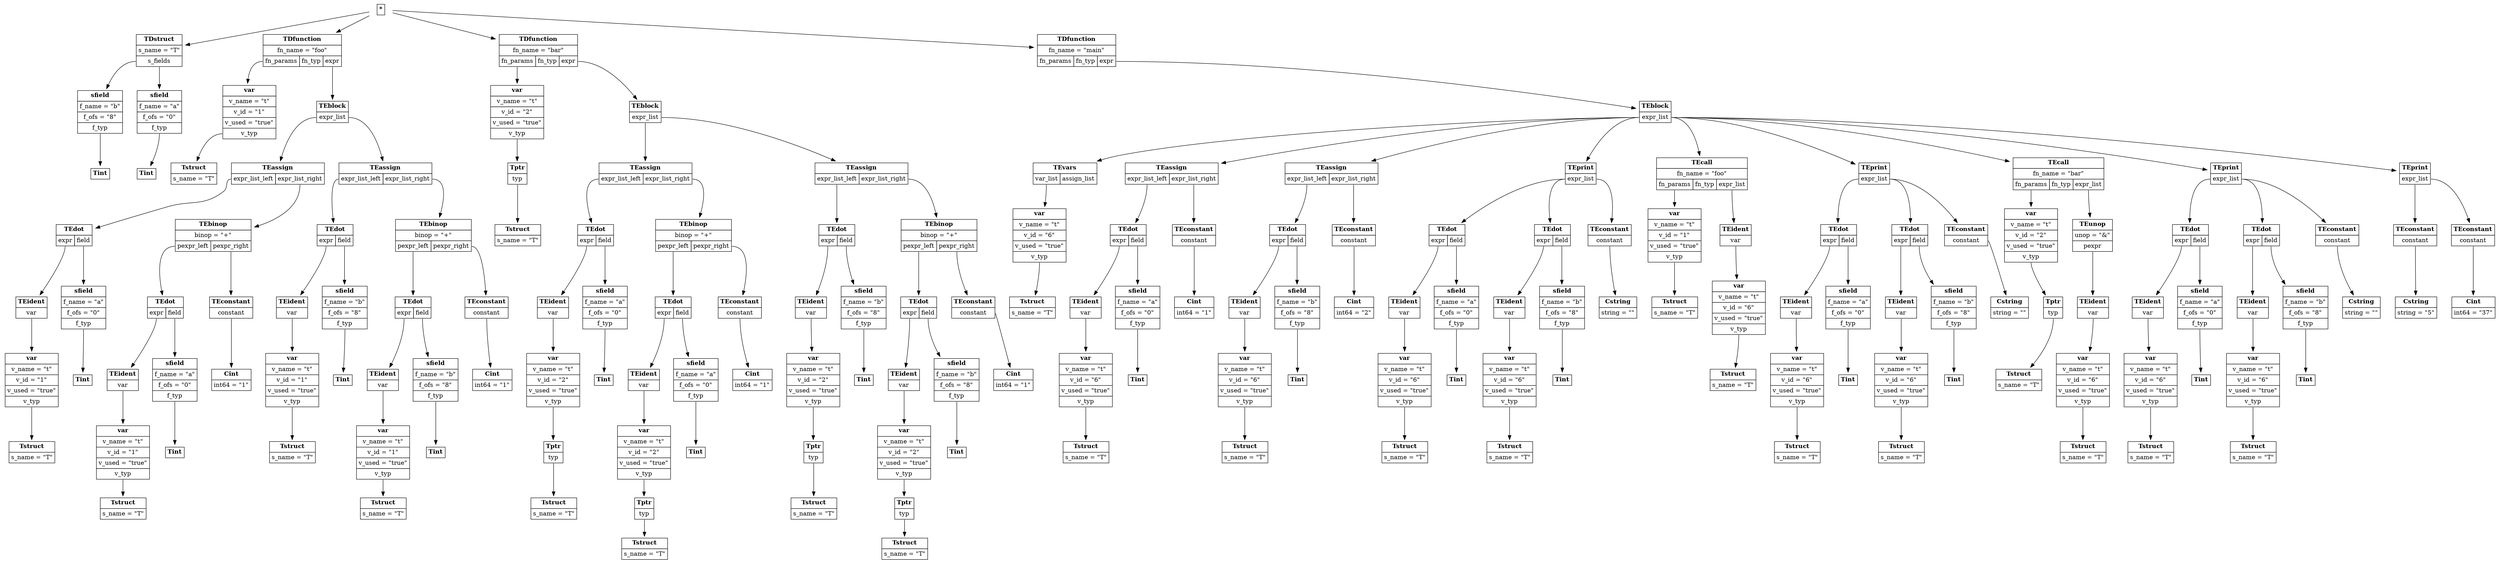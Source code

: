 digraph ast {
node [shape=plaintext];
root [label=<<table border='0' cellborder='1' cellspacing='0' cellpadding='4'><tr ><td colspan = '1'><b >*</b></td></tr></table>>]
TDstruct_1 [label=<<table border='0' cellborder='1' cellspacing='0' cellpadding='4'><tr ><td colspan = '1'><b >TDstruct</b></td></tr><tr ><td colspan = '1'>s_name = "T"</td></tr><tr ><td port='s_fields'>s_fields</td></tr></table>>]
root -> TDstruct_1
sfield_2 [label=<<table border='0' cellborder='1' cellspacing='0' cellpadding='4'><tr ><td colspan = '1'><b >sfield</b></td></tr><tr ><td colspan = '1'>f_name = "b"</td></tr><tr ><td colspan = '1'>f_ofs = "8"</td></tr><tr ><td port='f_typ'>f_typ</td></tr></table>>]
TDstruct_1:s_fields -> sfield_2
Tint_3 [label=<<table border='0' cellborder='1' cellspacing='0' cellpadding='4'><tr ><td colspan = '1'><b >Tint</b></td></tr></table>>]
sfield_2:f_typ -> Tint_3
sfield_4 [label=<<table border='0' cellborder='1' cellspacing='0' cellpadding='4'><tr ><td colspan = '1'><b >sfield</b></td></tr><tr ><td colspan = '1'>f_name = "a"</td></tr><tr ><td colspan = '1'>f_ofs = "0"</td></tr><tr ><td port='f_typ'>f_typ</td></tr></table>>]
TDstruct_1:s_fields -> sfield_4
Tint_5 [label=<<table border='0' cellborder='1' cellspacing='0' cellpadding='4'><tr ><td colspan = '1'><b >Tint</b></td></tr></table>>]
sfield_4:f_typ -> Tint_5
TDfunction_6 [label=<<table border='0' cellborder='1' cellspacing='0' cellpadding='4'><tr ><td colspan = '3'><b >TDfunction</b></td></tr><tr ><td colspan = '3'>fn_name = "foo"</td></tr><tr ><td port='fn_params'>fn_params</td><td port='fn_typ'>fn_typ</td><td port='expr'>expr</td></tr></table>>]
root -> TDfunction_6
var_7 [label=<<table border='0' cellborder='1' cellspacing='0' cellpadding='4'><tr ><td colspan = '1'><b >var</b></td></tr><tr ><td colspan = '1'>v_name = "t"</td></tr><tr ><td colspan = '1'>v_id = "1"</td></tr><tr ><td colspan = '1'>v_used = "true"</td></tr><tr ><td port='v_typ'>v_typ</td></tr></table>>]
TDfunction_6:fn_params -> var_7
Tstruct_8 [label=<<table border='0' cellborder='1' cellspacing='0' cellpadding='4'><tr ><td colspan = '1'><b >Tstruct</b></td></tr><tr ><td colspan = '1'>s_name = "T"</td></tr></table>>]
var_7:v_typ -> Tstruct_8
TEblock_9 [label=<<table border='0' cellborder='1' cellspacing='0' cellpadding='4'><tr ><td colspan = '1'><b >TEblock</b></td></tr><tr ><td port='expr_list'>expr_list</td></tr></table>>]
TDfunction_6:expr -> TEblock_9
TEassign_10 [label=<<table border='0' cellborder='1' cellspacing='0' cellpadding='4'><tr ><td colspan = '2'><b >TEassign</b></td></tr><tr ><td port='expr_list_left'>expr_list_left</td><td port='expr_list_right'>expr_list_right</td></tr></table>>]
TEblock_9:expr_list -> TEassign_10
TEdot_11 [label=<<table border='0' cellborder='1' cellspacing='0' cellpadding='4'><tr ><td colspan = '2'><b >TEdot</b></td></tr><tr ><td port='expr'>expr</td><td port='field'>field</td></tr></table>>]
TEassign_10:expr_list_left -> TEdot_11
TEident_12 [label=<<table border='0' cellborder='1' cellspacing='0' cellpadding='4'><tr ><td colspan = '1'><b >TEident</b></td></tr><tr ><td port='var'>var</td></tr></table>>]
TEdot_11:expr -> TEident_12
var_13 [label=<<table border='0' cellborder='1' cellspacing='0' cellpadding='4'><tr ><td colspan = '1'><b >var</b></td></tr><tr ><td colspan = '1'>v_name = "t"</td></tr><tr ><td colspan = '1'>v_id = "1"</td></tr><tr ><td colspan = '1'>v_used = "true"</td></tr><tr ><td port='v_typ'>v_typ</td></tr></table>>]
TEident_12:var -> var_13
Tstruct_14 [label=<<table border='0' cellborder='1' cellspacing='0' cellpadding='4'><tr ><td colspan = '1'><b >Tstruct</b></td></tr><tr ><td colspan = '1'>s_name = "T"</td></tr></table>>]
var_13:v_typ -> Tstruct_14
sfield_15 [label=<<table border='0' cellborder='1' cellspacing='0' cellpadding='4'><tr ><td colspan = '1'><b >sfield</b></td></tr><tr ><td colspan = '1'>f_name = "a"</td></tr><tr ><td colspan = '1'>f_ofs = "0"</td></tr><tr ><td port='f_typ'>f_typ</td></tr></table>>]
TEdot_11:field -> sfield_15
Tint_16 [label=<<table border='0' cellborder='1' cellspacing='0' cellpadding='4'><tr ><td colspan = '1'><b >Tint</b></td></tr></table>>]
sfield_15:f_typ -> Tint_16
TEbinop_17 [label=<<table border='0' cellborder='1' cellspacing='0' cellpadding='4'><tr ><td colspan = '2'><b >TEbinop</b></td></tr><tr ><td colspan = '2'>binop = "+"</td></tr><tr ><td port='pexpr_left'>pexpr_left</td><td port='pexpr_right'>pexpr_right</td></tr></table>>]
TEassign_10:expr_list_right -> TEbinop_17
TEdot_18 [label=<<table border='0' cellborder='1' cellspacing='0' cellpadding='4'><tr ><td colspan = '2'><b >TEdot</b></td></tr><tr ><td port='expr'>expr</td><td port='field'>field</td></tr></table>>]
TEbinop_17:pexpr_left -> TEdot_18
TEident_19 [label=<<table border='0' cellborder='1' cellspacing='0' cellpadding='4'><tr ><td colspan = '1'><b >TEident</b></td></tr><tr ><td port='var'>var</td></tr></table>>]
TEdot_18:expr -> TEident_19
var_20 [label=<<table border='0' cellborder='1' cellspacing='0' cellpadding='4'><tr ><td colspan = '1'><b >var</b></td></tr><tr ><td colspan = '1'>v_name = "t"</td></tr><tr ><td colspan = '1'>v_id = "1"</td></tr><tr ><td colspan = '1'>v_used = "true"</td></tr><tr ><td port='v_typ'>v_typ</td></tr></table>>]
TEident_19:var -> var_20
Tstruct_21 [label=<<table border='0' cellborder='1' cellspacing='0' cellpadding='4'><tr ><td colspan = '1'><b >Tstruct</b></td></tr><tr ><td colspan = '1'>s_name = "T"</td></tr></table>>]
var_20:v_typ -> Tstruct_21
sfield_22 [label=<<table border='0' cellborder='1' cellspacing='0' cellpadding='4'><tr ><td colspan = '1'><b >sfield</b></td></tr><tr ><td colspan = '1'>f_name = "a"</td></tr><tr ><td colspan = '1'>f_ofs = "0"</td></tr><tr ><td port='f_typ'>f_typ</td></tr></table>>]
TEdot_18:field -> sfield_22
Tint_23 [label=<<table border='0' cellborder='1' cellspacing='0' cellpadding='4'><tr ><td colspan = '1'><b >Tint</b></td></tr></table>>]
sfield_22:f_typ -> Tint_23
TEconstant_24 [label=<<table border='0' cellborder='1' cellspacing='0' cellpadding='4'><tr ><td colspan = '1'><b >TEconstant</b></td></tr><tr ><td port='constant'>constant</td></tr></table>>]
TEbinop_17:pexpr_right -> TEconstant_24
Cint_25 [label=<<table border='0' cellborder='1' cellspacing='0' cellpadding='4'><tr ><td colspan = '1'><b >Cint</b></td></tr><tr ><td colspan = '1'>int64 = "1"</td></tr></table>>]
TEconstant_24:constant -> Cint_25
TEassign_26 [label=<<table border='0' cellborder='1' cellspacing='0' cellpadding='4'><tr ><td colspan = '2'><b >TEassign</b></td></tr><tr ><td port='expr_list_left'>expr_list_left</td><td port='expr_list_right'>expr_list_right</td></tr></table>>]
TEblock_9:expr_list -> TEassign_26
TEdot_27 [label=<<table border='0' cellborder='1' cellspacing='0' cellpadding='4'><tr ><td colspan = '2'><b >TEdot</b></td></tr><tr ><td port='expr'>expr</td><td port='field'>field</td></tr></table>>]
TEassign_26:expr_list_left -> TEdot_27
TEident_28 [label=<<table border='0' cellborder='1' cellspacing='0' cellpadding='4'><tr ><td colspan = '1'><b >TEident</b></td></tr><tr ><td port='var'>var</td></tr></table>>]
TEdot_27:expr -> TEident_28
var_29 [label=<<table border='0' cellborder='1' cellspacing='0' cellpadding='4'><tr ><td colspan = '1'><b >var</b></td></tr><tr ><td colspan = '1'>v_name = "t"</td></tr><tr ><td colspan = '1'>v_id = "1"</td></tr><tr ><td colspan = '1'>v_used = "true"</td></tr><tr ><td port='v_typ'>v_typ</td></tr></table>>]
TEident_28:var -> var_29
Tstruct_30 [label=<<table border='0' cellborder='1' cellspacing='0' cellpadding='4'><tr ><td colspan = '1'><b >Tstruct</b></td></tr><tr ><td colspan = '1'>s_name = "T"</td></tr></table>>]
var_29:v_typ -> Tstruct_30
sfield_31 [label=<<table border='0' cellborder='1' cellspacing='0' cellpadding='4'><tr ><td colspan = '1'><b >sfield</b></td></tr><tr ><td colspan = '1'>f_name = "b"</td></tr><tr ><td colspan = '1'>f_ofs = "8"</td></tr><tr ><td port='f_typ'>f_typ</td></tr></table>>]
TEdot_27:field -> sfield_31
Tint_32 [label=<<table border='0' cellborder='1' cellspacing='0' cellpadding='4'><tr ><td colspan = '1'><b >Tint</b></td></tr></table>>]
sfield_31:f_typ -> Tint_32
TEbinop_33 [label=<<table border='0' cellborder='1' cellspacing='0' cellpadding='4'><tr ><td colspan = '2'><b >TEbinop</b></td></tr><tr ><td colspan = '2'>binop = "+"</td></tr><tr ><td port='pexpr_left'>pexpr_left</td><td port='pexpr_right'>pexpr_right</td></tr></table>>]
TEassign_26:expr_list_right -> TEbinop_33
TEdot_34 [label=<<table border='0' cellborder='1' cellspacing='0' cellpadding='4'><tr ><td colspan = '2'><b >TEdot</b></td></tr><tr ><td port='expr'>expr</td><td port='field'>field</td></tr></table>>]
TEbinop_33:pexpr_left -> TEdot_34
TEident_35 [label=<<table border='0' cellborder='1' cellspacing='0' cellpadding='4'><tr ><td colspan = '1'><b >TEident</b></td></tr><tr ><td port='var'>var</td></tr></table>>]
TEdot_34:expr -> TEident_35
var_36 [label=<<table border='0' cellborder='1' cellspacing='0' cellpadding='4'><tr ><td colspan = '1'><b >var</b></td></tr><tr ><td colspan = '1'>v_name = "t"</td></tr><tr ><td colspan = '1'>v_id = "1"</td></tr><tr ><td colspan = '1'>v_used = "true"</td></tr><tr ><td port='v_typ'>v_typ</td></tr></table>>]
TEident_35:var -> var_36
Tstruct_37 [label=<<table border='0' cellborder='1' cellspacing='0' cellpadding='4'><tr ><td colspan = '1'><b >Tstruct</b></td></tr><tr ><td colspan = '1'>s_name = "T"</td></tr></table>>]
var_36:v_typ -> Tstruct_37
sfield_38 [label=<<table border='0' cellborder='1' cellspacing='0' cellpadding='4'><tr ><td colspan = '1'><b >sfield</b></td></tr><tr ><td colspan = '1'>f_name = "b"</td></tr><tr ><td colspan = '1'>f_ofs = "8"</td></tr><tr ><td port='f_typ'>f_typ</td></tr></table>>]
TEdot_34:field -> sfield_38
Tint_39 [label=<<table border='0' cellborder='1' cellspacing='0' cellpadding='4'><tr ><td colspan = '1'><b >Tint</b></td></tr></table>>]
sfield_38:f_typ -> Tint_39
TEconstant_40 [label=<<table border='0' cellborder='1' cellspacing='0' cellpadding='4'><tr ><td colspan = '1'><b >TEconstant</b></td></tr><tr ><td port='constant'>constant</td></tr></table>>]
TEbinop_33:pexpr_right -> TEconstant_40
Cint_41 [label=<<table border='0' cellborder='1' cellspacing='0' cellpadding='4'><tr ><td colspan = '1'><b >Cint</b></td></tr><tr ><td colspan = '1'>int64 = "1"</td></tr></table>>]
TEconstant_40:constant -> Cint_41
TDfunction_42 [label=<<table border='0' cellborder='1' cellspacing='0' cellpadding='4'><tr ><td colspan = '3'><b >TDfunction</b></td></tr><tr ><td colspan = '3'>fn_name = "bar"</td></tr><tr ><td port='fn_params'>fn_params</td><td port='fn_typ'>fn_typ</td><td port='expr'>expr</td></tr></table>>]
root -> TDfunction_42
var_43 [label=<<table border='0' cellborder='1' cellspacing='0' cellpadding='4'><tr ><td colspan = '1'><b >var</b></td></tr><tr ><td colspan = '1'>v_name = "t"</td></tr><tr ><td colspan = '1'>v_id = "2"</td></tr><tr ><td colspan = '1'>v_used = "true"</td></tr><tr ><td port='v_typ'>v_typ</td></tr></table>>]
TDfunction_42:fn_params -> var_43
Tptr_44 [label=<<table border='0' cellborder='1' cellspacing='0' cellpadding='4'><tr ><td colspan = '1'><b >Tptr</b></td></tr><tr ><td port='typ'>typ</td></tr></table>>]
var_43:v_typ -> Tptr_44
Tstruct_45 [label=<<table border='0' cellborder='1' cellspacing='0' cellpadding='4'><tr ><td colspan = '1'><b >Tstruct</b></td></tr><tr ><td colspan = '1'>s_name = "T"</td></tr></table>>]
Tptr_44:typ -> Tstruct_45
TEblock_46 [label=<<table border='0' cellborder='1' cellspacing='0' cellpadding='4'><tr ><td colspan = '1'><b >TEblock</b></td></tr><tr ><td port='expr_list'>expr_list</td></tr></table>>]
TDfunction_42:expr -> TEblock_46
TEassign_47 [label=<<table border='0' cellborder='1' cellspacing='0' cellpadding='4'><tr ><td colspan = '2'><b >TEassign</b></td></tr><tr ><td port='expr_list_left'>expr_list_left</td><td port='expr_list_right'>expr_list_right</td></tr></table>>]
TEblock_46:expr_list -> TEassign_47
TEdot_48 [label=<<table border='0' cellborder='1' cellspacing='0' cellpadding='4'><tr ><td colspan = '2'><b >TEdot</b></td></tr><tr ><td port='expr'>expr</td><td port='field'>field</td></tr></table>>]
TEassign_47:expr_list_left -> TEdot_48
TEident_49 [label=<<table border='0' cellborder='1' cellspacing='0' cellpadding='4'><tr ><td colspan = '1'><b >TEident</b></td></tr><tr ><td port='var'>var</td></tr></table>>]
TEdot_48:expr -> TEident_49
var_50 [label=<<table border='0' cellborder='1' cellspacing='0' cellpadding='4'><tr ><td colspan = '1'><b >var</b></td></tr><tr ><td colspan = '1'>v_name = "t"</td></tr><tr ><td colspan = '1'>v_id = "2"</td></tr><tr ><td colspan = '1'>v_used = "true"</td></tr><tr ><td port='v_typ'>v_typ</td></tr></table>>]
TEident_49:var -> var_50
Tptr_51 [label=<<table border='0' cellborder='1' cellspacing='0' cellpadding='4'><tr ><td colspan = '1'><b >Tptr</b></td></tr><tr ><td port='typ'>typ</td></tr></table>>]
var_50:v_typ -> Tptr_51
Tstruct_52 [label=<<table border='0' cellborder='1' cellspacing='0' cellpadding='4'><tr ><td colspan = '1'><b >Tstruct</b></td></tr><tr ><td colspan = '1'>s_name = "T"</td></tr></table>>]
Tptr_51:typ -> Tstruct_52
sfield_53 [label=<<table border='0' cellborder='1' cellspacing='0' cellpadding='4'><tr ><td colspan = '1'><b >sfield</b></td></tr><tr ><td colspan = '1'>f_name = "a"</td></tr><tr ><td colspan = '1'>f_ofs = "0"</td></tr><tr ><td port='f_typ'>f_typ</td></tr></table>>]
TEdot_48:field -> sfield_53
Tint_54 [label=<<table border='0' cellborder='1' cellspacing='0' cellpadding='4'><tr ><td colspan = '1'><b >Tint</b></td></tr></table>>]
sfield_53:f_typ -> Tint_54
TEbinop_55 [label=<<table border='0' cellborder='1' cellspacing='0' cellpadding='4'><tr ><td colspan = '2'><b >TEbinop</b></td></tr><tr ><td colspan = '2'>binop = "+"</td></tr><tr ><td port='pexpr_left'>pexpr_left</td><td port='pexpr_right'>pexpr_right</td></tr></table>>]
TEassign_47:expr_list_right -> TEbinop_55
TEdot_56 [label=<<table border='0' cellborder='1' cellspacing='0' cellpadding='4'><tr ><td colspan = '2'><b >TEdot</b></td></tr><tr ><td port='expr'>expr</td><td port='field'>field</td></tr></table>>]
TEbinop_55:pexpr_left -> TEdot_56
TEident_57 [label=<<table border='0' cellborder='1' cellspacing='0' cellpadding='4'><tr ><td colspan = '1'><b >TEident</b></td></tr><tr ><td port='var'>var</td></tr></table>>]
TEdot_56:expr -> TEident_57
var_58 [label=<<table border='0' cellborder='1' cellspacing='0' cellpadding='4'><tr ><td colspan = '1'><b >var</b></td></tr><tr ><td colspan = '1'>v_name = "t"</td></tr><tr ><td colspan = '1'>v_id = "2"</td></tr><tr ><td colspan = '1'>v_used = "true"</td></tr><tr ><td port='v_typ'>v_typ</td></tr></table>>]
TEident_57:var -> var_58
Tptr_59 [label=<<table border='0' cellborder='1' cellspacing='0' cellpadding='4'><tr ><td colspan = '1'><b >Tptr</b></td></tr><tr ><td port='typ'>typ</td></tr></table>>]
var_58:v_typ -> Tptr_59
Tstruct_60 [label=<<table border='0' cellborder='1' cellspacing='0' cellpadding='4'><tr ><td colspan = '1'><b >Tstruct</b></td></tr><tr ><td colspan = '1'>s_name = "T"</td></tr></table>>]
Tptr_59:typ -> Tstruct_60
sfield_61 [label=<<table border='0' cellborder='1' cellspacing='0' cellpadding='4'><tr ><td colspan = '1'><b >sfield</b></td></tr><tr ><td colspan = '1'>f_name = "a"</td></tr><tr ><td colspan = '1'>f_ofs = "0"</td></tr><tr ><td port='f_typ'>f_typ</td></tr></table>>]
TEdot_56:field -> sfield_61
Tint_62 [label=<<table border='0' cellborder='1' cellspacing='0' cellpadding='4'><tr ><td colspan = '1'><b >Tint</b></td></tr></table>>]
sfield_61:f_typ -> Tint_62
TEconstant_63 [label=<<table border='0' cellborder='1' cellspacing='0' cellpadding='4'><tr ><td colspan = '1'><b >TEconstant</b></td></tr><tr ><td port='constant'>constant</td></tr></table>>]
TEbinop_55:pexpr_right -> TEconstant_63
Cint_64 [label=<<table border='0' cellborder='1' cellspacing='0' cellpadding='4'><tr ><td colspan = '1'><b >Cint</b></td></tr><tr ><td colspan = '1'>int64 = "1"</td></tr></table>>]
TEconstant_63:constant -> Cint_64
TEassign_65 [label=<<table border='0' cellborder='1' cellspacing='0' cellpadding='4'><tr ><td colspan = '2'><b >TEassign</b></td></tr><tr ><td port='expr_list_left'>expr_list_left</td><td port='expr_list_right'>expr_list_right</td></tr></table>>]
TEblock_46:expr_list -> TEassign_65
TEdot_66 [label=<<table border='0' cellborder='1' cellspacing='0' cellpadding='4'><tr ><td colspan = '2'><b >TEdot</b></td></tr><tr ><td port='expr'>expr</td><td port='field'>field</td></tr></table>>]
TEassign_65:expr_list_left -> TEdot_66
TEident_67 [label=<<table border='0' cellborder='1' cellspacing='0' cellpadding='4'><tr ><td colspan = '1'><b >TEident</b></td></tr><tr ><td port='var'>var</td></tr></table>>]
TEdot_66:expr -> TEident_67
var_68 [label=<<table border='0' cellborder='1' cellspacing='0' cellpadding='4'><tr ><td colspan = '1'><b >var</b></td></tr><tr ><td colspan = '1'>v_name = "t"</td></tr><tr ><td colspan = '1'>v_id = "2"</td></tr><tr ><td colspan = '1'>v_used = "true"</td></tr><tr ><td port='v_typ'>v_typ</td></tr></table>>]
TEident_67:var -> var_68
Tptr_69 [label=<<table border='0' cellborder='1' cellspacing='0' cellpadding='4'><tr ><td colspan = '1'><b >Tptr</b></td></tr><tr ><td port='typ'>typ</td></tr></table>>]
var_68:v_typ -> Tptr_69
Tstruct_70 [label=<<table border='0' cellborder='1' cellspacing='0' cellpadding='4'><tr ><td colspan = '1'><b >Tstruct</b></td></tr><tr ><td colspan = '1'>s_name = "T"</td></tr></table>>]
Tptr_69:typ -> Tstruct_70
sfield_71 [label=<<table border='0' cellborder='1' cellspacing='0' cellpadding='4'><tr ><td colspan = '1'><b >sfield</b></td></tr><tr ><td colspan = '1'>f_name = "b"</td></tr><tr ><td colspan = '1'>f_ofs = "8"</td></tr><tr ><td port='f_typ'>f_typ</td></tr></table>>]
TEdot_66:field -> sfield_71
Tint_72 [label=<<table border='0' cellborder='1' cellspacing='0' cellpadding='4'><tr ><td colspan = '1'><b >Tint</b></td></tr></table>>]
sfield_71:f_typ -> Tint_72
TEbinop_73 [label=<<table border='0' cellborder='1' cellspacing='0' cellpadding='4'><tr ><td colspan = '2'><b >TEbinop</b></td></tr><tr ><td colspan = '2'>binop = "+"</td></tr><tr ><td port='pexpr_left'>pexpr_left</td><td port='pexpr_right'>pexpr_right</td></tr></table>>]
TEassign_65:expr_list_right -> TEbinop_73
TEdot_74 [label=<<table border='0' cellborder='1' cellspacing='0' cellpadding='4'><tr ><td colspan = '2'><b >TEdot</b></td></tr><tr ><td port='expr'>expr</td><td port='field'>field</td></tr></table>>]
TEbinop_73:pexpr_left -> TEdot_74
TEident_75 [label=<<table border='0' cellborder='1' cellspacing='0' cellpadding='4'><tr ><td colspan = '1'><b >TEident</b></td></tr><tr ><td port='var'>var</td></tr></table>>]
TEdot_74:expr -> TEident_75
var_76 [label=<<table border='0' cellborder='1' cellspacing='0' cellpadding='4'><tr ><td colspan = '1'><b >var</b></td></tr><tr ><td colspan = '1'>v_name = "t"</td></tr><tr ><td colspan = '1'>v_id = "2"</td></tr><tr ><td colspan = '1'>v_used = "true"</td></tr><tr ><td port='v_typ'>v_typ</td></tr></table>>]
TEident_75:var -> var_76
Tptr_77 [label=<<table border='0' cellborder='1' cellspacing='0' cellpadding='4'><tr ><td colspan = '1'><b >Tptr</b></td></tr><tr ><td port='typ'>typ</td></tr></table>>]
var_76:v_typ -> Tptr_77
Tstruct_78 [label=<<table border='0' cellborder='1' cellspacing='0' cellpadding='4'><tr ><td colspan = '1'><b >Tstruct</b></td></tr><tr ><td colspan = '1'>s_name = "T"</td></tr></table>>]
Tptr_77:typ -> Tstruct_78
sfield_79 [label=<<table border='0' cellborder='1' cellspacing='0' cellpadding='4'><tr ><td colspan = '1'><b >sfield</b></td></tr><tr ><td colspan = '1'>f_name = "b"</td></tr><tr ><td colspan = '1'>f_ofs = "8"</td></tr><tr ><td port='f_typ'>f_typ</td></tr></table>>]
TEdot_74:field -> sfield_79
Tint_80 [label=<<table border='0' cellborder='1' cellspacing='0' cellpadding='4'><tr ><td colspan = '1'><b >Tint</b></td></tr></table>>]
sfield_79:f_typ -> Tint_80
TEconstant_81 [label=<<table border='0' cellborder='1' cellspacing='0' cellpadding='4'><tr ><td colspan = '1'><b >TEconstant</b></td></tr><tr ><td port='constant'>constant</td></tr></table>>]
TEbinop_73:pexpr_right -> TEconstant_81
Cint_82 [label=<<table border='0' cellborder='1' cellspacing='0' cellpadding='4'><tr ><td colspan = '1'><b >Cint</b></td></tr><tr ><td colspan = '1'>int64 = "1"</td></tr></table>>]
TEconstant_81:constant -> Cint_82
TDfunction_83 [label=<<table border='0' cellborder='1' cellspacing='0' cellpadding='4'><tr ><td colspan = '3'><b >TDfunction</b></td></tr><tr ><td colspan = '3'>fn_name = "main"</td></tr><tr ><td port='fn_params'>fn_params</td><td port='fn_typ'>fn_typ</td><td port='expr'>expr</td></tr></table>>]
root -> TDfunction_83
TEblock_84 [label=<<table border='0' cellborder='1' cellspacing='0' cellpadding='4'><tr ><td colspan = '1'><b >TEblock</b></td></tr><tr ><td port='expr_list'>expr_list</td></tr></table>>]
TDfunction_83:expr -> TEblock_84
TEvars_85 [label=<<table border='0' cellborder='1' cellspacing='0' cellpadding='4'><tr ><td colspan = '2'><b >TEvars</b></td></tr><tr ><td port='var_list'>var_list</td><td port='assign_list'>assign_list</td></tr></table>>]
TEblock_84:expr_list -> TEvars_85
var_86 [label=<<table border='0' cellborder='1' cellspacing='0' cellpadding='4'><tr ><td colspan = '1'><b >var</b></td></tr><tr ><td colspan = '1'>v_name = "t"</td></tr><tr ><td colspan = '1'>v_id = "6"</td></tr><tr ><td colspan = '1'>v_used = "true"</td></tr><tr ><td port='v_typ'>v_typ</td></tr></table>>]
TEvars_85:var_list -> var_86
Tstruct_87 [label=<<table border='0' cellborder='1' cellspacing='0' cellpadding='4'><tr ><td colspan = '1'><b >Tstruct</b></td></tr><tr ><td colspan = '1'>s_name = "T"</td></tr></table>>]
var_86:v_typ -> Tstruct_87
TEassign_88 [label=<<table border='0' cellborder='1' cellspacing='0' cellpadding='4'><tr ><td colspan = '2'><b >TEassign</b></td></tr><tr ><td port='expr_list_left'>expr_list_left</td><td port='expr_list_right'>expr_list_right</td></tr></table>>]
TEblock_84:expr_list -> TEassign_88
TEdot_89 [label=<<table border='0' cellborder='1' cellspacing='0' cellpadding='4'><tr ><td colspan = '2'><b >TEdot</b></td></tr><tr ><td port='expr'>expr</td><td port='field'>field</td></tr></table>>]
TEassign_88:expr_list_left -> TEdot_89
TEident_90 [label=<<table border='0' cellborder='1' cellspacing='0' cellpadding='4'><tr ><td colspan = '1'><b >TEident</b></td></tr><tr ><td port='var'>var</td></tr></table>>]
TEdot_89:expr -> TEident_90
var_91 [label=<<table border='0' cellborder='1' cellspacing='0' cellpadding='4'><tr ><td colspan = '1'><b >var</b></td></tr><tr ><td colspan = '1'>v_name = "t"</td></tr><tr ><td colspan = '1'>v_id = "6"</td></tr><tr ><td colspan = '1'>v_used = "true"</td></tr><tr ><td port='v_typ'>v_typ</td></tr></table>>]
TEident_90:var -> var_91
Tstruct_92 [label=<<table border='0' cellborder='1' cellspacing='0' cellpadding='4'><tr ><td colspan = '1'><b >Tstruct</b></td></tr><tr ><td colspan = '1'>s_name = "T"</td></tr></table>>]
var_91:v_typ -> Tstruct_92
sfield_93 [label=<<table border='0' cellborder='1' cellspacing='0' cellpadding='4'><tr ><td colspan = '1'><b >sfield</b></td></tr><tr ><td colspan = '1'>f_name = "a"</td></tr><tr ><td colspan = '1'>f_ofs = "0"</td></tr><tr ><td port='f_typ'>f_typ</td></tr></table>>]
TEdot_89:field -> sfield_93
Tint_94 [label=<<table border='0' cellborder='1' cellspacing='0' cellpadding='4'><tr ><td colspan = '1'><b >Tint</b></td></tr></table>>]
sfield_93:f_typ -> Tint_94
TEconstant_95 [label=<<table border='0' cellborder='1' cellspacing='0' cellpadding='4'><tr ><td colspan = '1'><b >TEconstant</b></td></tr><tr ><td port='constant'>constant</td></tr></table>>]
TEassign_88:expr_list_right -> TEconstant_95
Cint_96 [label=<<table border='0' cellborder='1' cellspacing='0' cellpadding='4'><tr ><td colspan = '1'><b >Cint</b></td></tr><tr ><td colspan = '1'>int64 = "1"</td></tr></table>>]
TEconstant_95:constant -> Cint_96
TEassign_97 [label=<<table border='0' cellborder='1' cellspacing='0' cellpadding='4'><tr ><td colspan = '2'><b >TEassign</b></td></tr><tr ><td port='expr_list_left'>expr_list_left</td><td port='expr_list_right'>expr_list_right</td></tr></table>>]
TEblock_84:expr_list -> TEassign_97
TEdot_98 [label=<<table border='0' cellborder='1' cellspacing='0' cellpadding='4'><tr ><td colspan = '2'><b >TEdot</b></td></tr><tr ><td port='expr'>expr</td><td port='field'>field</td></tr></table>>]
TEassign_97:expr_list_left -> TEdot_98
TEident_99 [label=<<table border='0' cellborder='1' cellspacing='0' cellpadding='4'><tr ><td colspan = '1'><b >TEident</b></td></tr><tr ><td port='var'>var</td></tr></table>>]
TEdot_98:expr -> TEident_99
var_100 [label=<<table border='0' cellborder='1' cellspacing='0' cellpadding='4'><tr ><td colspan = '1'><b >var</b></td></tr><tr ><td colspan = '1'>v_name = "t"</td></tr><tr ><td colspan = '1'>v_id = "6"</td></tr><tr ><td colspan = '1'>v_used = "true"</td></tr><tr ><td port='v_typ'>v_typ</td></tr></table>>]
TEident_99:var -> var_100
Tstruct_101 [label=<<table border='0' cellborder='1' cellspacing='0' cellpadding='4'><tr ><td colspan = '1'><b >Tstruct</b></td></tr><tr ><td colspan = '1'>s_name = "T"</td></tr></table>>]
var_100:v_typ -> Tstruct_101
sfield_102 [label=<<table border='0' cellborder='1' cellspacing='0' cellpadding='4'><tr ><td colspan = '1'><b >sfield</b></td></tr><tr ><td colspan = '1'>f_name = "b"</td></tr><tr ><td colspan = '1'>f_ofs = "8"</td></tr><tr ><td port='f_typ'>f_typ</td></tr></table>>]
TEdot_98:field -> sfield_102
Tint_103 [label=<<table border='0' cellborder='1' cellspacing='0' cellpadding='4'><tr ><td colspan = '1'><b >Tint</b></td></tr></table>>]
sfield_102:f_typ -> Tint_103
TEconstant_104 [label=<<table border='0' cellborder='1' cellspacing='0' cellpadding='4'><tr ><td colspan = '1'><b >TEconstant</b></td></tr><tr ><td port='constant'>constant</td></tr></table>>]
TEassign_97:expr_list_right -> TEconstant_104
Cint_105 [label=<<table border='0' cellborder='1' cellspacing='0' cellpadding='4'><tr ><td colspan = '1'><b >Cint</b></td></tr><tr ><td colspan = '1'>int64 = "2"</td></tr></table>>]
TEconstant_104:constant -> Cint_105
TEprint_106 [label=<<table border='0' cellborder='1' cellspacing='0' cellpadding='4'><tr ><td colspan = '1'><b >TEprint</b></td></tr><tr ><td port='expr_list'>expr_list</td></tr></table>>]
TEblock_84:expr_list -> TEprint_106
TEdot_107 [label=<<table border='0' cellborder='1' cellspacing='0' cellpadding='4'><tr ><td colspan = '2'><b >TEdot</b></td></tr><tr ><td port='expr'>expr</td><td port='field'>field</td></tr></table>>]
TEprint_106:expr_list -> TEdot_107
TEident_108 [label=<<table border='0' cellborder='1' cellspacing='0' cellpadding='4'><tr ><td colspan = '1'><b >TEident</b></td></tr><tr ><td port='var'>var</td></tr></table>>]
TEdot_107:expr -> TEident_108
var_109 [label=<<table border='0' cellborder='1' cellspacing='0' cellpadding='4'><tr ><td colspan = '1'><b >var</b></td></tr><tr ><td colspan = '1'>v_name = "t"</td></tr><tr ><td colspan = '1'>v_id = "6"</td></tr><tr ><td colspan = '1'>v_used = "true"</td></tr><tr ><td port='v_typ'>v_typ</td></tr></table>>]
TEident_108:var -> var_109
Tstruct_110 [label=<<table border='0' cellborder='1' cellspacing='0' cellpadding='4'><tr ><td colspan = '1'><b >Tstruct</b></td></tr><tr ><td colspan = '1'>s_name = "T"</td></tr></table>>]
var_109:v_typ -> Tstruct_110
sfield_111 [label=<<table border='0' cellborder='1' cellspacing='0' cellpadding='4'><tr ><td colspan = '1'><b >sfield</b></td></tr><tr ><td colspan = '1'>f_name = "a"</td></tr><tr ><td colspan = '1'>f_ofs = "0"</td></tr><tr ><td port='f_typ'>f_typ</td></tr></table>>]
TEdot_107:field -> sfield_111
Tint_112 [label=<<table border='0' cellborder='1' cellspacing='0' cellpadding='4'><tr ><td colspan = '1'><b >Tint</b></td></tr></table>>]
sfield_111:f_typ -> Tint_112
TEdot_113 [label=<<table border='0' cellborder='1' cellspacing='0' cellpadding='4'><tr ><td colspan = '2'><b >TEdot</b></td></tr><tr ><td port='expr'>expr</td><td port='field'>field</td></tr></table>>]
TEprint_106:expr_list -> TEdot_113
TEident_114 [label=<<table border='0' cellborder='1' cellspacing='0' cellpadding='4'><tr ><td colspan = '1'><b >TEident</b></td></tr><tr ><td port='var'>var</td></tr></table>>]
TEdot_113:expr -> TEident_114
var_115 [label=<<table border='0' cellborder='1' cellspacing='0' cellpadding='4'><tr ><td colspan = '1'><b >var</b></td></tr><tr ><td colspan = '1'>v_name = "t"</td></tr><tr ><td colspan = '1'>v_id = "6"</td></tr><tr ><td colspan = '1'>v_used = "true"</td></tr><tr ><td port='v_typ'>v_typ</td></tr></table>>]
TEident_114:var -> var_115
Tstruct_116 [label=<<table border='0' cellborder='1' cellspacing='0' cellpadding='4'><tr ><td colspan = '1'><b >Tstruct</b></td></tr><tr ><td colspan = '1'>s_name = "T"</td></tr></table>>]
var_115:v_typ -> Tstruct_116
sfield_117 [label=<<table border='0' cellborder='1' cellspacing='0' cellpadding='4'><tr ><td colspan = '1'><b >sfield</b></td></tr><tr ><td colspan = '1'>f_name = "b"</td></tr><tr ><td colspan = '1'>f_ofs = "8"</td></tr><tr ><td port='f_typ'>f_typ</td></tr></table>>]
TEdot_113:field -> sfield_117
Tint_118 [label=<<table border='0' cellborder='1' cellspacing='0' cellpadding='4'><tr ><td colspan = '1'><b >Tint</b></td></tr></table>>]
sfield_117:f_typ -> Tint_118
TEconstant_119 [label=<<table border='0' cellborder='1' cellspacing='0' cellpadding='4'><tr ><td colspan = '1'><b >TEconstant</b></td></tr><tr ><td port='constant'>constant</td></tr></table>>]
TEprint_106:expr_list -> TEconstant_119
Cstring_120 [label=<<table border='0' cellborder='1' cellspacing='0' cellpadding='4'><tr ><td colspan = '1'><b >Cstring</b></td></tr><tr ><td colspan = '1'>string = "
"</td></tr></table>>]
TEconstant_119:constant -> Cstring_120
TEcall_121 [label=<<table border='0' cellborder='1' cellspacing='0' cellpadding='4'><tr ><td colspan = '3'><b >TEcall</b></td></tr><tr ><td colspan = '3'>fn_name = "foo"</td></tr><tr ><td port='fn_params'>fn_params</td><td port='fn_typ'>fn_typ</td><td port='expr_list'>expr_list</td></tr></table>>]
TEblock_84:expr_list -> TEcall_121
var_122 [label=<<table border='0' cellborder='1' cellspacing='0' cellpadding='4'><tr ><td colspan = '1'><b >var</b></td></tr><tr ><td colspan = '1'>v_name = "t"</td></tr><tr ><td colspan = '1'>v_id = "1"</td></tr><tr ><td colspan = '1'>v_used = "true"</td></tr><tr ><td port='v_typ'>v_typ</td></tr></table>>]
TEcall_121:fn_params -> var_122
Tstruct_123 [label=<<table border='0' cellborder='1' cellspacing='0' cellpadding='4'><tr ><td colspan = '1'><b >Tstruct</b></td></tr><tr ><td colspan = '1'>s_name = "T"</td></tr></table>>]
var_122:v_typ -> Tstruct_123
TEident_124 [label=<<table border='0' cellborder='1' cellspacing='0' cellpadding='4'><tr ><td colspan = '1'><b >TEident</b></td></tr><tr ><td port='var'>var</td></tr></table>>]
TEcall_121:expr_list -> TEident_124
var_125 [label=<<table border='0' cellborder='1' cellspacing='0' cellpadding='4'><tr ><td colspan = '1'><b >var</b></td></tr><tr ><td colspan = '1'>v_name = "t"</td></tr><tr ><td colspan = '1'>v_id = "6"</td></tr><tr ><td colspan = '1'>v_used = "true"</td></tr><tr ><td port='v_typ'>v_typ</td></tr></table>>]
TEident_124:var -> var_125
Tstruct_126 [label=<<table border='0' cellborder='1' cellspacing='0' cellpadding='4'><tr ><td colspan = '1'><b >Tstruct</b></td></tr><tr ><td colspan = '1'>s_name = "T"</td></tr></table>>]
var_125:v_typ -> Tstruct_126
TEprint_127 [label=<<table border='0' cellborder='1' cellspacing='0' cellpadding='4'><tr ><td colspan = '1'><b >TEprint</b></td></tr><tr ><td port='expr_list'>expr_list</td></tr></table>>]
TEblock_84:expr_list -> TEprint_127
TEdot_128 [label=<<table border='0' cellborder='1' cellspacing='0' cellpadding='4'><tr ><td colspan = '2'><b >TEdot</b></td></tr><tr ><td port='expr'>expr</td><td port='field'>field</td></tr></table>>]
TEprint_127:expr_list -> TEdot_128
TEident_129 [label=<<table border='0' cellborder='1' cellspacing='0' cellpadding='4'><tr ><td colspan = '1'><b >TEident</b></td></tr><tr ><td port='var'>var</td></tr></table>>]
TEdot_128:expr -> TEident_129
var_130 [label=<<table border='0' cellborder='1' cellspacing='0' cellpadding='4'><tr ><td colspan = '1'><b >var</b></td></tr><tr ><td colspan = '1'>v_name = "t"</td></tr><tr ><td colspan = '1'>v_id = "6"</td></tr><tr ><td colspan = '1'>v_used = "true"</td></tr><tr ><td port='v_typ'>v_typ</td></tr></table>>]
TEident_129:var -> var_130
Tstruct_131 [label=<<table border='0' cellborder='1' cellspacing='0' cellpadding='4'><tr ><td colspan = '1'><b >Tstruct</b></td></tr><tr ><td colspan = '1'>s_name = "T"</td></tr></table>>]
var_130:v_typ -> Tstruct_131
sfield_132 [label=<<table border='0' cellborder='1' cellspacing='0' cellpadding='4'><tr ><td colspan = '1'><b >sfield</b></td></tr><tr ><td colspan = '1'>f_name = "a"</td></tr><tr ><td colspan = '1'>f_ofs = "0"</td></tr><tr ><td port='f_typ'>f_typ</td></tr></table>>]
TEdot_128:field -> sfield_132
Tint_133 [label=<<table border='0' cellborder='1' cellspacing='0' cellpadding='4'><tr ><td colspan = '1'><b >Tint</b></td></tr></table>>]
sfield_132:f_typ -> Tint_133
TEdot_134 [label=<<table border='0' cellborder='1' cellspacing='0' cellpadding='4'><tr ><td colspan = '2'><b >TEdot</b></td></tr><tr ><td port='expr'>expr</td><td port='field'>field</td></tr></table>>]
TEprint_127:expr_list -> TEdot_134
TEident_135 [label=<<table border='0' cellborder='1' cellspacing='0' cellpadding='4'><tr ><td colspan = '1'><b >TEident</b></td></tr><tr ><td port='var'>var</td></tr></table>>]
TEdot_134:expr -> TEident_135
var_136 [label=<<table border='0' cellborder='1' cellspacing='0' cellpadding='4'><tr ><td colspan = '1'><b >var</b></td></tr><tr ><td colspan = '1'>v_name = "t"</td></tr><tr ><td colspan = '1'>v_id = "6"</td></tr><tr ><td colspan = '1'>v_used = "true"</td></tr><tr ><td port='v_typ'>v_typ</td></tr></table>>]
TEident_135:var -> var_136
Tstruct_137 [label=<<table border='0' cellborder='1' cellspacing='0' cellpadding='4'><tr ><td colspan = '1'><b >Tstruct</b></td></tr><tr ><td colspan = '1'>s_name = "T"</td></tr></table>>]
var_136:v_typ -> Tstruct_137
sfield_138 [label=<<table border='0' cellborder='1' cellspacing='0' cellpadding='4'><tr ><td colspan = '1'><b >sfield</b></td></tr><tr ><td colspan = '1'>f_name = "b"</td></tr><tr ><td colspan = '1'>f_ofs = "8"</td></tr><tr ><td port='f_typ'>f_typ</td></tr></table>>]
TEdot_134:field -> sfield_138
Tint_139 [label=<<table border='0' cellborder='1' cellspacing='0' cellpadding='4'><tr ><td colspan = '1'><b >Tint</b></td></tr></table>>]
sfield_138:f_typ -> Tint_139
TEconstant_140 [label=<<table border='0' cellborder='1' cellspacing='0' cellpadding='4'><tr ><td colspan = '1'><b >TEconstant</b></td></tr><tr ><td port='constant'>constant</td></tr></table>>]
TEprint_127:expr_list -> TEconstant_140
Cstring_141 [label=<<table border='0' cellborder='1' cellspacing='0' cellpadding='4'><tr ><td colspan = '1'><b >Cstring</b></td></tr><tr ><td colspan = '1'>string = "
"</td></tr></table>>]
TEconstant_140:constant -> Cstring_141
TEcall_142 [label=<<table border='0' cellborder='1' cellspacing='0' cellpadding='4'><tr ><td colspan = '3'><b >TEcall</b></td></tr><tr ><td colspan = '3'>fn_name = "bar"</td></tr><tr ><td port='fn_params'>fn_params</td><td port='fn_typ'>fn_typ</td><td port='expr_list'>expr_list</td></tr></table>>]
TEblock_84:expr_list -> TEcall_142
var_143 [label=<<table border='0' cellborder='1' cellspacing='0' cellpadding='4'><tr ><td colspan = '1'><b >var</b></td></tr><tr ><td colspan = '1'>v_name = "t"</td></tr><tr ><td colspan = '1'>v_id = "2"</td></tr><tr ><td colspan = '1'>v_used = "true"</td></tr><tr ><td port='v_typ'>v_typ</td></tr></table>>]
TEcall_142:fn_params -> var_143
Tptr_144 [label=<<table border='0' cellborder='1' cellspacing='0' cellpadding='4'><tr ><td colspan = '1'><b >Tptr</b></td></tr><tr ><td port='typ'>typ</td></tr></table>>]
var_143:v_typ -> Tptr_144
Tstruct_145 [label=<<table border='0' cellborder='1' cellspacing='0' cellpadding='4'><tr ><td colspan = '1'><b >Tstruct</b></td></tr><tr ><td colspan = '1'>s_name = "T"</td></tr></table>>]
Tptr_144:typ -> Tstruct_145
TEunop_146 [label=<<table border='0' cellborder='1' cellspacing='0' cellpadding='4'><tr ><td colspan = '1'><b >TEunop</b></td></tr><tr ><td colspan = '1'>unop = "&amp;"</td></tr><tr ><td port='pexpr'>pexpr</td></tr></table>>]
TEcall_142:expr_list -> TEunop_146
TEident_147 [label=<<table border='0' cellborder='1' cellspacing='0' cellpadding='4'><tr ><td colspan = '1'><b >TEident</b></td></tr><tr ><td port='var'>var</td></tr></table>>]
TEunop_146:pexpr -> TEident_147
var_148 [label=<<table border='0' cellborder='1' cellspacing='0' cellpadding='4'><tr ><td colspan = '1'><b >var</b></td></tr><tr ><td colspan = '1'>v_name = "t"</td></tr><tr ><td colspan = '1'>v_id = "6"</td></tr><tr ><td colspan = '1'>v_used = "true"</td></tr><tr ><td port='v_typ'>v_typ</td></tr></table>>]
TEident_147:var -> var_148
Tstruct_149 [label=<<table border='0' cellborder='1' cellspacing='0' cellpadding='4'><tr ><td colspan = '1'><b >Tstruct</b></td></tr><tr ><td colspan = '1'>s_name = "T"</td></tr></table>>]
var_148:v_typ -> Tstruct_149
TEprint_150 [label=<<table border='0' cellborder='1' cellspacing='0' cellpadding='4'><tr ><td colspan = '1'><b >TEprint</b></td></tr><tr ><td port='expr_list'>expr_list</td></tr></table>>]
TEblock_84:expr_list -> TEprint_150
TEdot_151 [label=<<table border='0' cellborder='1' cellspacing='0' cellpadding='4'><tr ><td colspan = '2'><b >TEdot</b></td></tr><tr ><td port='expr'>expr</td><td port='field'>field</td></tr></table>>]
TEprint_150:expr_list -> TEdot_151
TEident_152 [label=<<table border='0' cellborder='1' cellspacing='0' cellpadding='4'><tr ><td colspan = '1'><b >TEident</b></td></tr><tr ><td port='var'>var</td></tr></table>>]
TEdot_151:expr -> TEident_152
var_153 [label=<<table border='0' cellborder='1' cellspacing='0' cellpadding='4'><tr ><td colspan = '1'><b >var</b></td></tr><tr ><td colspan = '1'>v_name = "t"</td></tr><tr ><td colspan = '1'>v_id = "6"</td></tr><tr ><td colspan = '1'>v_used = "true"</td></tr><tr ><td port='v_typ'>v_typ</td></tr></table>>]
TEident_152:var -> var_153
Tstruct_154 [label=<<table border='0' cellborder='1' cellspacing='0' cellpadding='4'><tr ><td colspan = '1'><b >Tstruct</b></td></tr><tr ><td colspan = '1'>s_name = "T"</td></tr></table>>]
var_153:v_typ -> Tstruct_154
sfield_155 [label=<<table border='0' cellborder='1' cellspacing='0' cellpadding='4'><tr ><td colspan = '1'><b >sfield</b></td></tr><tr ><td colspan = '1'>f_name = "a"</td></tr><tr ><td colspan = '1'>f_ofs = "0"</td></tr><tr ><td port='f_typ'>f_typ</td></tr></table>>]
TEdot_151:field -> sfield_155
Tint_156 [label=<<table border='0' cellborder='1' cellspacing='0' cellpadding='4'><tr ><td colspan = '1'><b >Tint</b></td></tr></table>>]
sfield_155:f_typ -> Tint_156
TEdot_157 [label=<<table border='0' cellborder='1' cellspacing='0' cellpadding='4'><tr ><td colspan = '2'><b >TEdot</b></td></tr><tr ><td port='expr'>expr</td><td port='field'>field</td></tr></table>>]
TEprint_150:expr_list -> TEdot_157
TEident_158 [label=<<table border='0' cellborder='1' cellspacing='0' cellpadding='4'><tr ><td colspan = '1'><b >TEident</b></td></tr><tr ><td port='var'>var</td></tr></table>>]
TEdot_157:expr -> TEident_158
var_159 [label=<<table border='0' cellborder='1' cellspacing='0' cellpadding='4'><tr ><td colspan = '1'><b >var</b></td></tr><tr ><td colspan = '1'>v_name = "t"</td></tr><tr ><td colspan = '1'>v_id = "6"</td></tr><tr ><td colspan = '1'>v_used = "true"</td></tr><tr ><td port='v_typ'>v_typ</td></tr></table>>]
TEident_158:var -> var_159
Tstruct_160 [label=<<table border='0' cellborder='1' cellspacing='0' cellpadding='4'><tr ><td colspan = '1'><b >Tstruct</b></td></tr><tr ><td colspan = '1'>s_name = "T"</td></tr></table>>]
var_159:v_typ -> Tstruct_160
sfield_161 [label=<<table border='0' cellborder='1' cellspacing='0' cellpadding='4'><tr ><td colspan = '1'><b >sfield</b></td></tr><tr ><td colspan = '1'>f_name = "b"</td></tr><tr ><td colspan = '1'>f_ofs = "8"</td></tr><tr ><td port='f_typ'>f_typ</td></tr></table>>]
TEdot_157:field -> sfield_161
Tint_162 [label=<<table border='0' cellborder='1' cellspacing='0' cellpadding='4'><tr ><td colspan = '1'><b >Tint</b></td></tr></table>>]
sfield_161:f_typ -> Tint_162
TEconstant_163 [label=<<table border='0' cellborder='1' cellspacing='0' cellpadding='4'><tr ><td colspan = '1'><b >TEconstant</b></td></tr><tr ><td port='constant'>constant</td></tr></table>>]
TEprint_150:expr_list -> TEconstant_163
Cstring_164 [label=<<table border='0' cellborder='1' cellspacing='0' cellpadding='4'><tr ><td colspan = '1'><b >Cstring</b></td></tr><tr ><td colspan = '1'>string = "
"</td></tr></table>>]
TEconstant_163:constant -> Cstring_164
TEprint_165 [label=<<table border='0' cellborder='1' cellspacing='0' cellpadding='4'><tr ><td colspan = '1'><b >TEprint</b></td></tr><tr ><td port='expr_list'>expr_list</td></tr></table>>]
TEblock_84:expr_list -> TEprint_165
TEconstant_166 [label=<<table border='0' cellborder='1' cellspacing='0' cellpadding='4'><tr ><td colspan = '1'><b >TEconstant</b></td></tr><tr ><td port='constant'>constant</td></tr></table>>]
TEprint_165:expr_list -> TEconstant_166
Cstring_167 [label=<<table border='0' cellborder='1' cellspacing='0' cellpadding='4'><tr ><td colspan = '1'><b >Cstring</b></td></tr><tr ><td colspan = '1'>string = "5"</td></tr></table>>]
TEconstant_166:constant -> Cstring_167
TEconstant_168 [label=<<table border='0' cellborder='1' cellspacing='0' cellpadding='4'><tr ><td colspan = '1'><b >TEconstant</b></td></tr><tr ><td port='constant'>constant</td></tr></table>>]
TEprint_165:expr_list -> TEconstant_168
Cint_169 [label=<<table border='0' cellborder='1' cellspacing='0' cellpadding='4'><tr ><td colspan = '1'><b >Cint</b></td></tr><tr ><td colspan = '1'>int64 = "37"</td></tr></table>>]
TEconstant_168:constant -> Cint_169
}